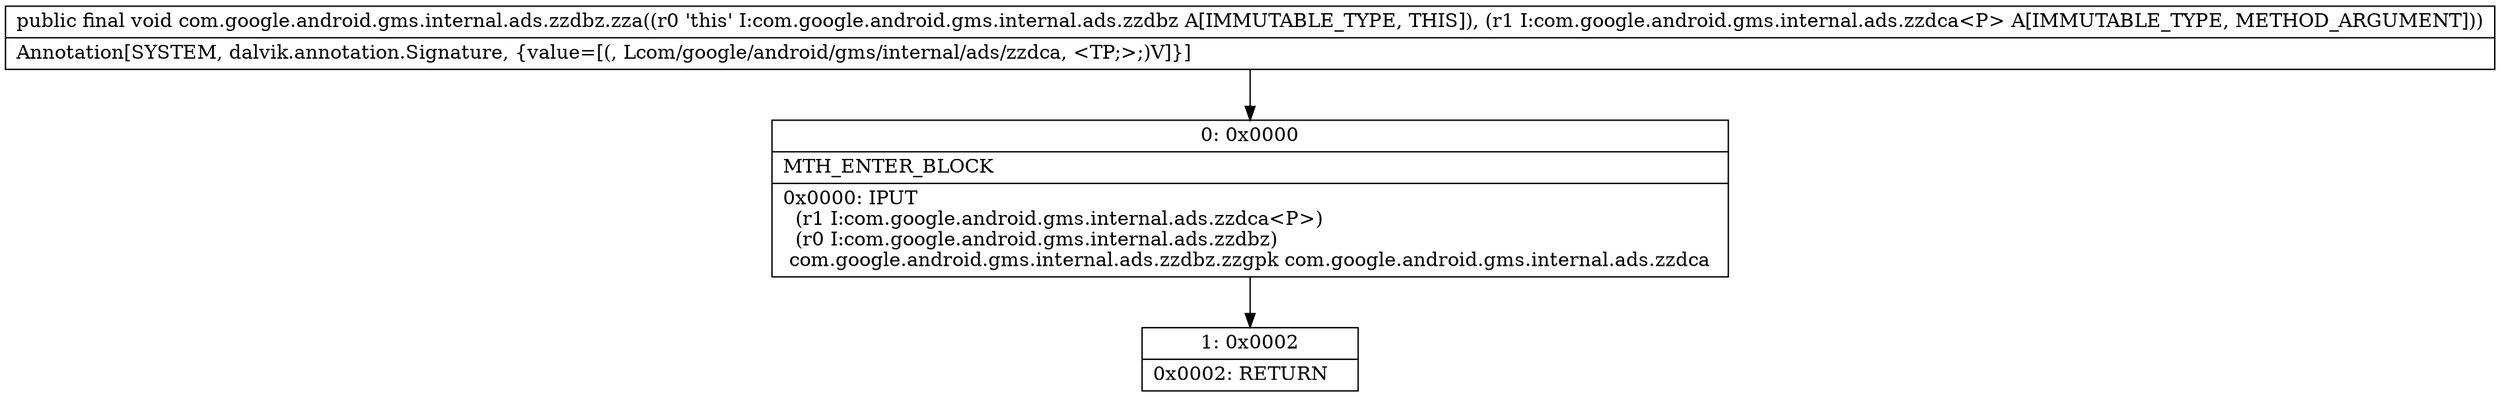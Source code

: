 digraph "CFG forcom.google.android.gms.internal.ads.zzdbz.zza(Lcom\/google\/android\/gms\/internal\/ads\/zzdca;)V" {
Node_0 [shape=record,label="{0\:\ 0x0000|MTH_ENTER_BLOCK\l|0x0000: IPUT  \l  (r1 I:com.google.android.gms.internal.ads.zzdca\<P\>)\l  (r0 I:com.google.android.gms.internal.ads.zzdbz)\l com.google.android.gms.internal.ads.zzdbz.zzgpk com.google.android.gms.internal.ads.zzdca \l}"];
Node_1 [shape=record,label="{1\:\ 0x0002|0x0002: RETURN   \l}"];
MethodNode[shape=record,label="{public final void com.google.android.gms.internal.ads.zzdbz.zza((r0 'this' I:com.google.android.gms.internal.ads.zzdbz A[IMMUTABLE_TYPE, THIS]), (r1 I:com.google.android.gms.internal.ads.zzdca\<P\> A[IMMUTABLE_TYPE, METHOD_ARGUMENT]))  | Annotation[SYSTEM, dalvik.annotation.Signature, \{value=[(, Lcom\/google\/android\/gms\/internal\/ads\/zzdca, \<TP;\>;)V]\}]\l}"];
MethodNode -> Node_0;
Node_0 -> Node_1;
}

